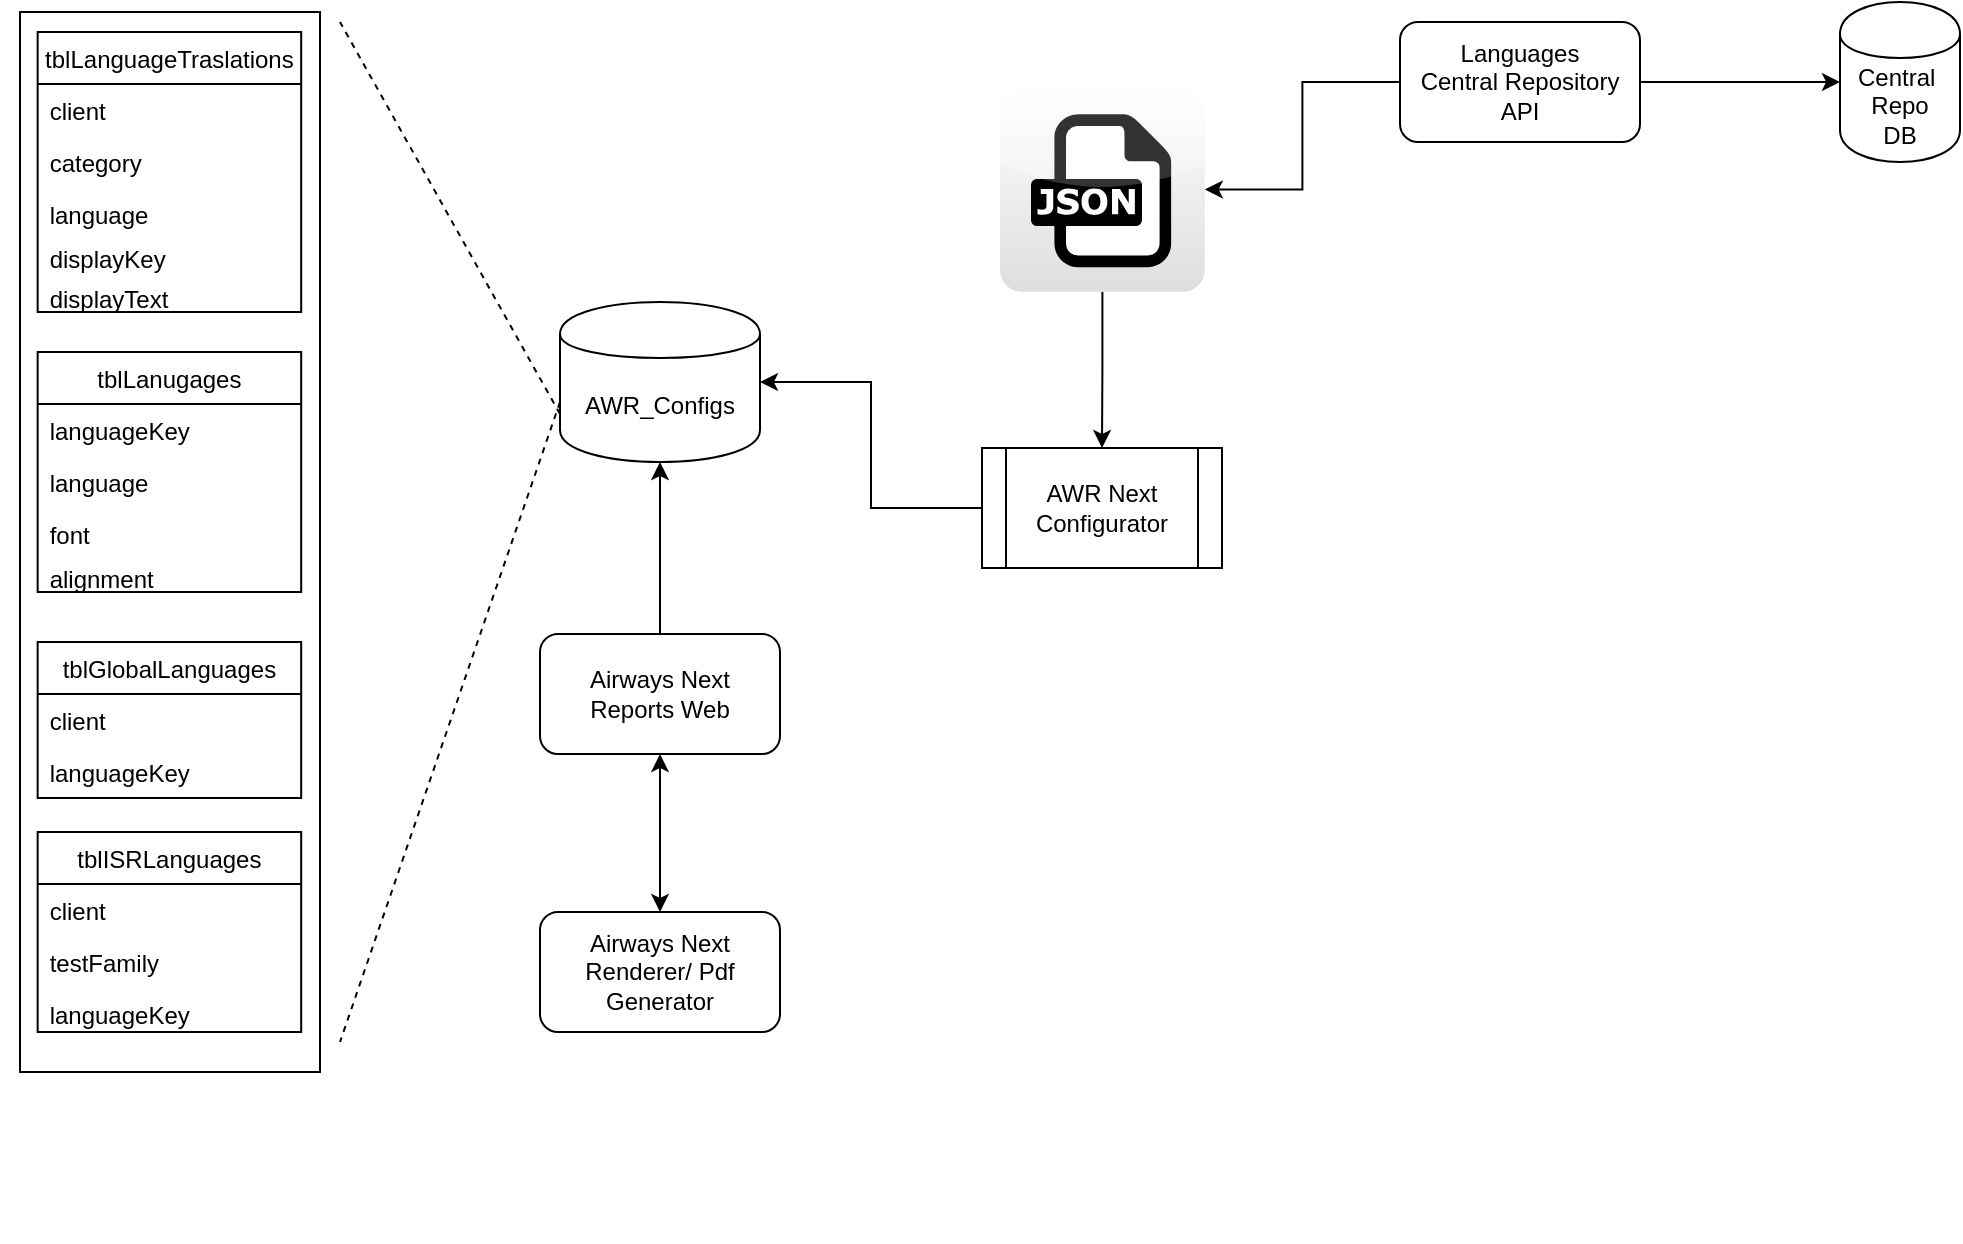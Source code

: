 <mxfile version="10.6.7" type="github"><diagram name="Page-1" id="edf60f1a-56cd-e834-aa8a-f176f3a09ee4"><mxGraphModel dx="1250" dy="550" grid="1" gridSize="10" guides="1" tooltips="1" connect="1" arrows="1" fold="1" page="1" pageScale="1" pageWidth="1100" pageHeight="850" background="#ffffff" math="0" shadow="0"><root><mxCell id="0"/><mxCell id="1" parent="0"/><mxCell id="ByOui9n3__673s0Wlim_-9" value="" style="edgeStyle=orthogonalEdgeStyle;rounded=0;orthogonalLoop=1;jettySize=auto;html=1;" edge="1" parent="1" source="ByOui9n3__673s0Wlim_-1" target="ByOui9n3__673s0Wlim_-3"><mxGeometry relative="1" as="geometry"/></mxCell><mxCell id="ByOui9n3__673s0Wlim_-1" value="Airways Next&lt;br&gt;Reports Web&lt;br&gt;" style="rounded=1;whiteSpace=wrap;html=1;" vertex="1" parent="1"><mxGeometry x="290" y="336" width="120" height="60" as="geometry"/></mxCell><mxCell id="ByOui9n3__673s0Wlim_-7" style="edgeStyle=orthogonalEdgeStyle;rounded=0;orthogonalLoop=1;jettySize=auto;html=1;entryX=0;entryY=0.5;entryDx=0;entryDy=0;" edge="1" parent="1" source="ByOui9n3__673s0Wlim_-2" target="ByOui9n3__673s0Wlim_-4"><mxGeometry relative="1" as="geometry"/></mxCell><mxCell id="ByOui9n3__673s0Wlim_-67" style="edgeStyle=orthogonalEdgeStyle;rounded=0;orthogonalLoop=1;jettySize=auto;html=1;" edge="1" parent="1" source="ByOui9n3__673s0Wlim_-2" target="ByOui9n3__673s0Wlim_-62"><mxGeometry relative="1" as="geometry"/></mxCell><mxCell id="ByOui9n3__673s0Wlim_-2" value="Languages&lt;br&gt;Central Repository&lt;br&gt;API&lt;br&gt;" style="rounded=1;whiteSpace=wrap;html=1;" vertex="1" parent="1"><mxGeometry x="720" y="30" width="120" height="60" as="geometry"/></mxCell><mxCell id="ByOui9n3__673s0Wlim_-3" value="AWR_Configs" style="shape=cylinder;whiteSpace=wrap;html=1;boundedLbl=1;backgroundOutline=1;" vertex="1" parent="1"><mxGeometry x="300" y="170" width="100" height="80" as="geometry"/></mxCell><mxCell id="ByOui9n3__673s0Wlim_-4" value="Central&amp;nbsp;&lt;br&gt;Repo&lt;br&gt;DB&lt;br&gt;" style="shape=cylinder;whiteSpace=wrap;html=1;boundedLbl=1;backgroundOutline=1;" vertex="1" parent="1"><mxGeometry x="940" y="20" width="60" height="80" as="geometry"/></mxCell><mxCell id="ByOui9n3__673s0Wlim_-54" value="" style="group" vertex="1" connectable="0" parent="1"><mxGeometry x="20" y="110" width="160" height="530" as="geometry"/></mxCell><mxCell id="ByOui9n3__673s0Wlim_-52" value="" style="group" vertex="1" connectable="0" parent="ByOui9n3__673s0Wlim_-54"><mxGeometry y="-30" width="160" height="530" as="geometry"/></mxCell><mxCell id="ByOui9n3__673s0Wlim_-53" value="" style="group" vertex="1" connectable="0" parent="ByOui9n3__673s0Wlim_-52"><mxGeometry y="-55" width="160" height="530" as="geometry"/></mxCell><mxCell id="ByOui9n3__673s0Wlim_-38" value="" style="rounded=0;whiteSpace=wrap;html=1;" vertex="1" parent="ByOui9n3__673s0Wlim_-53"><mxGeometry x="10" width="150" height="530" as="geometry"/></mxCell><mxCell id="ByOui9n3__673s0Wlim_-43" value="" style="group" vertex="1" connectable="0" parent="ByOui9n3__673s0Wlim_-53"><mxGeometry x="18.824" y="10" width="131.765" height="500" as="geometry"/></mxCell><mxCell id="ByOui9n3__673s0Wlim_-10" value="tblLanguageTraslations" style="swimlane;fontStyle=0;childLayout=stackLayout;horizontal=1;startSize=26;fillColor=none;horizontalStack=0;resizeParent=1;resizeParentMax=0;resizeLast=0;collapsible=1;marginBottom=0;" vertex="1" parent="ByOui9n3__673s0Wlim_-43"><mxGeometry width="131.765" height="140" as="geometry"/></mxCell><mxCell id="ByOui9n3__673s0Wlim_-11" value="client" style="text;strokeColor=none;fillColor=none;align=left;verticalAlign=top;spacingLeft=4;spacingRight=4;overflow=hidden;rotatable=0;points=[[0,0.5],[1,0.5]];portConstraint=eastwest;" vertex="1" parent="ByOui9n3__673s0Wlim_-10"><mxGeometry y="26" width="131.765" height="26" as="geometry"/></mxCell><mxCell id="ByOui9n3__673s0Wlim_-12" value="category" style="text;strokeColor=none;fillColor=none;align=left;verticalAlign=top;spacingLeft=4;spacingRight=4;overflow=hidden;rotatable=0;points=[[0,0.5],[1,0.5]];portConstraint=eastwest;" vertex="1" parent="ByOui9n3__673s0Wlim_-10"><mxGeometry y="52" width="131.765" height="26" as="geometry"/></mxCell><mxCell id="ByOui9n3__673s0Wlim_-18" value="language" style="text;strokeColor=none;fillColor=none;align=left;verticalAlign=top;spacingLeft=4;spacingRight=4;overflow=hidden;rotatable=0;points=[[0,0.5],[1,0.5]];portConstraint=eastwest;" vertex="1" parent="ByOui9n3__673s0Wlim_-10"><mxGeometry y="78" width="131.765" height="22" as="geometry"/></mxCell><mxCell id="ByOui9n3__673s0Wlim_-13" value="displayKey" style="text;strokeColor=none;fillColor=none;align=left;verticalAlign=top;spacingLeft=4;spacingRight=4;overflow=hidden;rotatable=0;points=[[0,0.5],[1,0.5]];portConstraint=eastwest;" vertex="1" parent="ByOui9n3__673s0Wlim_-10"><mxGeometry y="100" width="131.765" height="20" as="geometry"/></mxCell><mxCell id="ByOui9n3__673s0Wlim_-19" value="displayText" style="text;strokeColor=none;fillColor=none;align=left;verticalAlign=top;spacingLeft=4;spacingRight=4;overflow=hidden;rotatable=0;points=[[0,0.5],[1,0.5]];portConstraint=eastwest;" vertex="1" parent="ByOui9n3__673s0Wlim_-10"><mxGeometry y="120" width="131.765" height="20" as="geometry"/></mxCell><mxCell id="ByOui9n3__673s0Wlim_-21" value="tblLanugages" style="swimlane;fontStyle=0;childLayout=stackLayout;horizontal=1;startSize=26;fillColor=none;horizontalStack=0;resizeParent=1;resizeParentMax=0;resizeLast=0;collapsible=1;marginBottom=0;" vertex="1" parent="ByOui9n3__673s0Wlim_-43"><mxGeometry y="160" width="131.765" height="120" as="geometry"/></mxCell><mxCell id="ByOui9n3__673s0Wlim_-22" value="languageKey" style="text;strokeColor=none;fillColor=none;align=left;verticalAlign=top;spacingLeft=4;spacingRight=4;overflow=hidden;rotatable=0;points=[[0,0.5],[1,0.5]];portConstraint=eastwest;" vertex="1" parent="ByOui9n3__673s0Wlim_-21"><mxGeometry y="26" width="131.765" height="26" as="geometry"/></mxCell><mxCell id="ByOui9n3__673s0Wlim_-23" value="language" style="text;strokeColor=none;fillColor=none;align=left;verticalAlign=top;spacingLeft=4;spacingRight=4;overflow=hidden;rotatable=0;points=[[0,0.5],[1,0.5]];portConstraint=eastwest;" vertex="1" parent="ByOui9n3__673s0Wlim_-21"><mxGeometry y="52" width="131.765" height="26" as="geometry"/></mxCell><mxCell id="ByOui9n3__673s0Wlim_-24" value="font" style="text;strokeColor=none;fillColor=none;align=left;verticalAlign=top;spacingLeft=4;spacingRight=4;overflow=hidden;rotatable=0;points=[[0,0.5],[1,0.5]];portConstraint=eastwest;" vertex="1" parent="ByOui9n3__673s0Wlim_-21"><mxGeometry y="78" width="131.765" height="22" as="geometry"/></mxCell><mxCell id="ByOui9n3__673s0Wlim_-25" value="alignment" style="text;strokeColor=none;fillColor=none;align=left;verticalAlign=top;spacingLeft=4;spacingRight=4;overflow=hidden;rotatable=0;points=[[0,0.5],[1,0.5]];portConstraint=eastwest;" vertex="1" parent="ByOui9n3__673s0Wlim_-21"><mxGeometry y="100" width="131.765" height="20" as="geometry"/></mxCell><mxCell id="ByOui9n3__673s0Wlim_-27" value="tblGlobalLanguages" style="swimlane;fontStyle=0;childLayout=stackLayout;horizontal=1;startSize=26;fillColor=none;horizontalStack=0;resizeParent=1;resizeParentMax=0;resizeLast=0;collapsible=1;marginBottom=0;" vertex="1" parent="ByOui9n3__673s0Wlim_-43"><mxGeometry y="305" width="131.765" height="78" as="geometry"/></mxCell><mxCell id="ByOui9n3__673s0Wlim_-28" value="client" style="text;strokeColor=none;fillColor=none;align=left;verticalAlign=top;spacingLeft=4;spacingRight=4;overflow=hidden;rotatable=0;points=[[0,0.5],[1,0.5]];portConstraint=eastwest;" vertex="1" parent="ByOui9n3__673s0Wlim_-27"><mxGeometry y="26" width="131.765" height="26" as="geometry"/></mxCell><mxCell id="ByOui9n3__673s0Wlim_-29" value="languageKey" style="text;strokeColor=none;fillColor=none;align=left;verticalAlign=top;spacingLeft=4;spacingRight=4;overflow=hidden;rotatable=0;points=[[0,0.5],[1,0.5]];portConstraint=eastwest;" vertex="1" parent="ByOui9n3__673s0Wlim_-27"><mxGeometry y="52" width="131.765" height="26" as="geometry"/></mxCell><mxCell id="ByOui9n3__673s0Wlim_-32" value="tblISRLanguages" style="swimlane;fontStyle=0;childLayout=stackLayout;horizontal=1;startSize=26;fillColor=none;horizontalStack=0;resizeParent=1;resizeParentMax=0;resizeLast=0;collapsible=1;marginBottom=0;" vertex="1" parent="ByOui9n3__673s0Wlim_-43"><mxGeometry y="400" width="131.765" height="100" as="geometry"/></mxCell><mxCell id="ByOui9n3__673s0Wlim_-33" value="client" style="text;strokeColor=none;fillColor=none;align=left;verticalAlign=top;spacingLeft=4;spacingRight=4;overflow=hidden;rotatable=0;points=[[0,0.5],[1,0.5]];portConstraint=eastwest;" vertex="1" parent="ByOui9n3__673s0Wlim_-32"><mxGeometry y="26" width="131.765" height="26" as="geometry"/></mxCell><mxCell id="ByOui9n3__673s0Wlim_-34" value="testFamily" style="text;strokeColor=none;fillColor=none;align=left;verticalAlign=top;spacingLeft=4;spacingRight=4;overflow=hidden;rotatable=0;points=[[0,0.5],[1,0.5]];portConstraint=eastwest;" vertex="1" parent="ByOui9n3__673s0Wlim_-32"><mxGeometry y="52" width="131.765" height="26" as="geometry"/></mxCell><mxCell id="ByOui9n3__673s0Wlim_-35" value="languageKey" style="text;strokeColor=none;fillColor=none;align=left;verticalAlign=top;spacingLeft=4;spacingRight=4;overflow=hidden;rotatable=0;points=[[0,0.5],[1,0.5]];portConstraint=eastwest;" vertex="1" parent="ByOui9n3__673s0Wlim_-32"><mxGeometry y="78" width="131.765" height="22" as="geometry"/></mxCell><mxCell id="ByOui9n3__673s0Wlim_-58" value="" style="endArrow=none;dashed=1;html=1;exitX=0;exitY=0.7;exitDx=0;exitDy=0;" edge="1" parent="1" source="ByOui9n3__673s0Wlim_-3"><mxGeometry width="50" height="50" relative="1" as="geometry"><mxPoint x="290" y="210" as="sourcePoint"/><mxPoint x="190" y="30" as="targetPoint"/></mxGeometry></mxCell><mxCell id="ByOui9n3__673s0Wlim_-59" value="" style="endArrow=none;dashed=1;html=1;" edge="1" parent="1"><mxGeometry width="50" height="50" relative="1" as="geometry"><mxPoint x="300" y="220" as="sourcePoint"/><mxPoint x="190" y="540" as="targetPoint"/></mxGeometry></mxCell><mxCell id="ByOui9n3__673s0Wlim_-70" value="" style="edgeStyle=orthogonalEdgeStyle;rounded=0;orthogonalLoop=1;jettySize=auto;html=1;" edge="1" parent="1" source="ByOui9n3__673s0Wlim_-62" target="ByOui9n3__673s0Wlim_-68"><mxGeometry relative="1" as="geometry"/></mxCell><mxCell id="ByOui9n3__673s0Wlim_-62" value="" style="dashed=0;outlineConnect=0;html=1;align=center;labelPosition=center;verticalLabelPosition=bottom;verticalAlign=top;shape=mxgraph.webicons.json;fillColor=#FFFFFF;gradientColor=#DFDEDE" vertex="1" parent="1"><mxGeometry x="520" y="62.5" width="102.4" height="102.4" as="geometry"/></mxCell><mxCell id="ByOui9n3__673s0Wlim_-75" style="edgeStyle=orthogonalEdgeStyle;rounded=0;orthogonalLoop=1;jettySize=auto;html=1;entryX=1;entryY=0.5;entryDx=0;entryDy=0;" edge="1" parent="1" source="ByOui9n3__673s0Wlim_-68" target="ByOui9n3__673s0Wlim_-3"><mxGeometry relative="1" as="geometry"/></mxCell><mxCell id="ByOui9n3__673s0Wlim_-68" value="AWR Next&lt;br&gt;Configurator&lt;br&gt;" style="shape=process;whiteSpace=wrap;html=1;backgroundOutline=1;" vertex="1" parent="1"><mxGeometry x="511" y="243" width="120" height="60" as="geometry"/></mxCell><mxCell id="ByOui9n3__673s0Wlim_-76" value="Airways Next Renderer/ Pdf Generator&lt;br&gt;" style="rounded=1;whiteSpace=wrap;html=1;" vertex="1" parent="1"><mxGeometry x="290" y="475" width="120" height="60" as="geometry"/></mxCell><mxCell id="ByOui9n3__673s0Wlim_-77" value="" style="endArrow=classic;startArrow=classic;html=1;entryX=0.5;entryY=1;entryDx=0;entryDy=0;exitX=0.5;exitY=0;exitDx=0;exitDy=0;" edge="1" parent="1" source="ByOui9n3__673s0Wlim_-76" target="ByOui9n3__673s0Wlim_-1"><mxGeometry width="50" height="50" relative="1" as="geometry"><mxPoint x="330" y="460" as="sourcePoint"/><mxPoint x="380" y="410" as="targetPoint"/></mxGeometry></mxCell></root></mxGraphModel></diagram></mxfile>